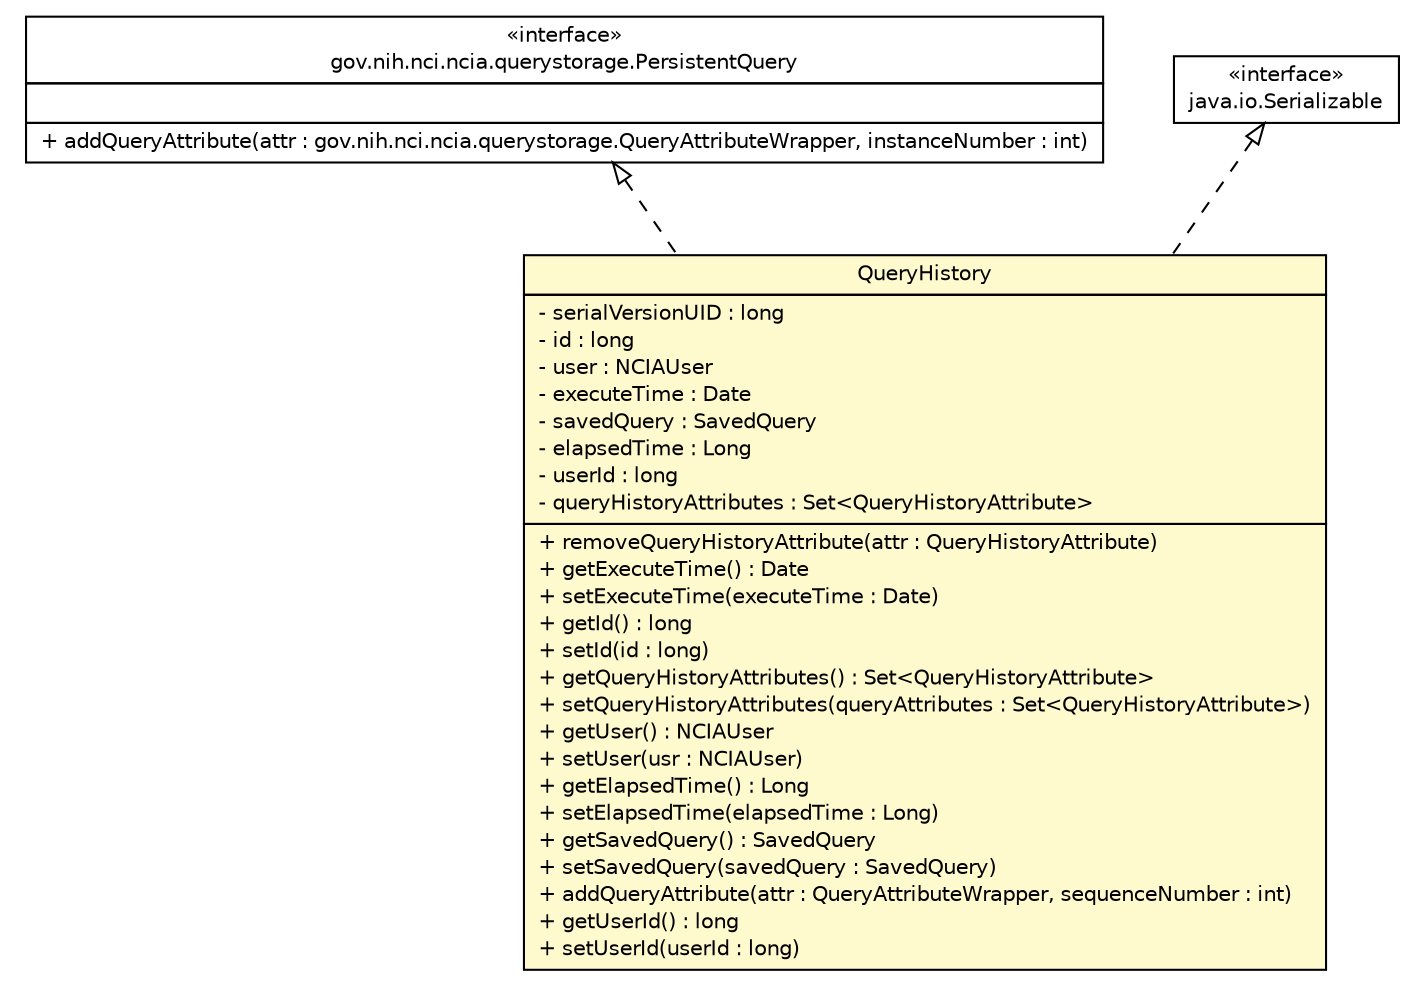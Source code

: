 #!/usr/local/bin/dot
#
# Class diagram 
# Generated by UmlGraph version 4.8 (http://www.spinellis.gr/sw/umlgraph)
#

digraph G {
	edge [fontname="Helvetica",fontsize=10,labelfontname="Helvetica",labelfontsize=10];
	node [fontname="Helvetica",fontsize=10,shape=plaintext];
	// gov.nih.nci.ncia.querystorage.PersistentQuery
	c61544 [label=<<table border="0" cellborder="1" cellspacing="0" cellpadding="2" port="p" href="../querystorage/PersistentQuery.html">
		<tr><td><table border="0" cellspacing="0" cellpadding="1">
			<tr><td> &laquo;interface&raquo; </td></tr>
			<tr><td> gov.nih.nci.ncia.querystorage.PersistentQuery </td></tr>
		</table></td></tr>
		<tr><td><table border="0" cellspacing="0" cellpadding="1">
			<tr><td align="left">  </td></tr>
		</table></td></tr>
		<tr><td><table border="0" cellspacing="0" cellpadding="1">
			<tr><td align="left"> + addQueryAttribute(attr : gov.nih.nci.ncia.querystorage.QueryAttributeWrapper, instanceNumber : int) </td></tr>
		</table></td></tr>
		</table>>, fontname="Helvetica", fontcolor="black", fontsize=10.0];
	// gov.nih.nci.ncia.updateabledomain.QueryHistory
	c61591 [label=<<table border="0" cellborder="1" cellspacing="0" cellpadding="2" port="p" bgcolor="lemonChiffon" href="./QueryHistory.html">
		<tr><td><table border="0" cellspacing="0" cellpadding="1">
			<tr><td> QueryHistory </td></tr>
		</table></td></tr>
		<tr><td><table border="0" cellspacing="0" cellpadding="1">
			<tr><td align="left"> - serialVersionUID : long </td></tr>
			<tr><td align="left"> - id : long </td></tr>
			<tr><td align="left"> - user : NCIAUser </td></tr>
			<tr><td align="left"> - executeTime : Date </td></tr>
			<tr><td align="left"> - savedQuery : SavedQuery </td></tr>
			<tr><td align="left"> - elapsedTime : Long </td></tr>
			<tr><td align="left"> - userId : long </td></tr>
			<tr><td align="left"> - queryHistoryAttributes : Set&lt;QueryHistoryAttribute&gt; </td></tr>
		</table></td></tr>
		<tr><td><table border="0" cellspacing="0" cellpadding="1">
			<tr><td align="left"> + removeQueryHistoryAttribute(attr : QueryHistoryAttribute) </td></tr>
			<tr><td align="left"> + getExecuteTime() : Date </td></tr>
			<tr><td align="left"> + setExecuteTime(executeTime : Date) </td></tr>
			<tr><td align="left"> + getId() : long </td></tr>
			<tr><td align="left"> + setId(id : long) </td></tr>
			<tr><td align="left"> + getQueryHistoryAttributes() : Set&lt;QueryHistoryAttribute&gt; </td></tr>
			<tr><td align="left"> + setQueryHistoryAttributes(queryAttributes : Set&lt;QueryHistoryAttribute&gt;) </td></tr>
			<tr><td align="left"> + getUser() : NCIAUser </td></tr>
			<tr><td align="left"> + setUser(usr : NCIAUser) </td></tr>
			<tr><td align="left"> + getElapsedTime() : Long </td></tr>
			<tr><td align="left"> + setElapsedTime(elapsedTime : Long) </td></tr>
			<tr><td align="left"> + getSavedQuery() : SavedQuery </td></tr>
			<tr><td align="left"> + setSavedQuery(savedQuery : SavedQuery) </td></tr>
			<tr><td align="left"> + addQueryAttribute(attr : QueryAttributeWrapper, sequenceNumber : int) </td></tr>
			<tr><td align="left"> + getUserId() : long </td></tr>
			<tr><td align="left"> + setUserId(userId : long) </td></tr>
		</table></td></tr>
		</table>>, fontname="Helvetica", fontcolor="black", fontsize=10.0];
	//gov.nih.nci.ncia.updateabledomain.QueryHistory implements java.io.Serializable
	c61627:p -> c61591:p [dir=back,arrowtail=empty,style=dashed];
	//gov.nih.nci.ncia.updateabledomain.QueryHistory implements gov.nih.nci.ncia.querystorage.PersistentQuery
	c61544:p -> c61591:p [dir=back,arrowtail=empty,style=dashed];
	// java.io.Serializable
	c61627 [label=<<table border="0" cellborder="1" cellspacing="0" cellpadding="2" port="p" href="http://java.sun.com/j2se/1.4.2/docs/api/java/io/Serializable.html">
		<tr><td><table border="0" cellspacing="0" cellpadding="1">
			<tr><td> &laquo;interface&raquo; </td></tr>
			<tr><td> java.io.Serializable </td></tr>
		</table></td></tr>
		</table>>, fontname="Helvetica", fontcolor="black", fontsize=10.0];
}

